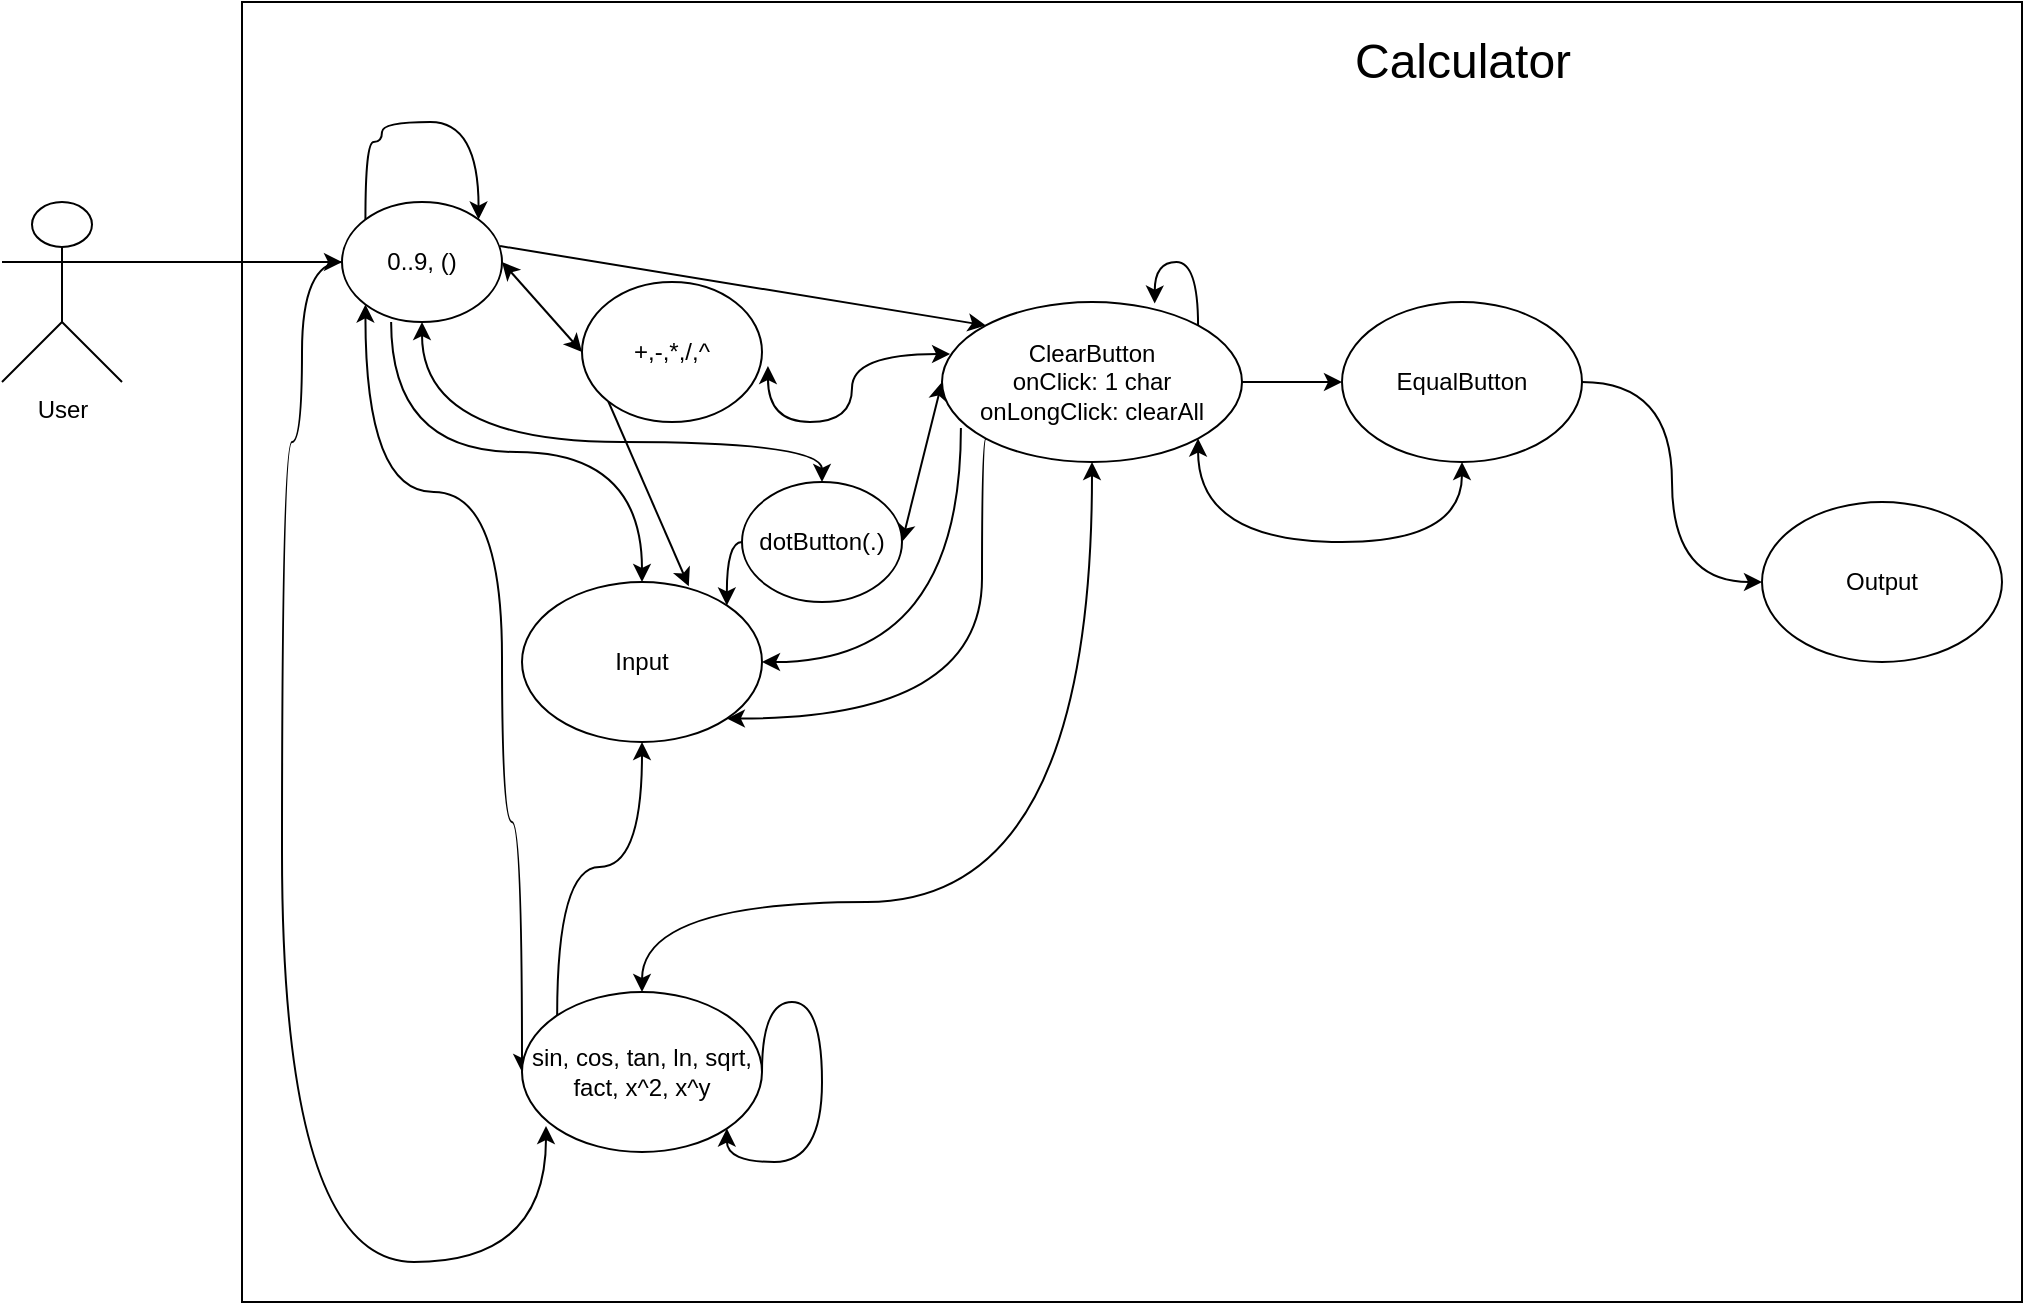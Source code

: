 <mxfile version="13.9.9" type="device"><diagram id="fXLWP4R7rOcsQ5AJ-3AJ" name="Страница 1"><mxGraphModel dx="2153" dy="806" grid="1" gridSize="10" guides="1" tooltips="1" connect="1" arrows="1" fold="1" page="1" pageScale="1" pageWidth="827" pageHeight="1169" math="0" shadow="0"><root><mxCell id="0"/><mxCell id="1" parent="0"/><mxCell id="d6usemVSbvOPSb74rokb-1" value="" style="rounded=0;whiteSpace=wrap;html=1;" vertex="1" parent="1"><mxGeometry x="100" y="50" width="890" height="650" as="geometry"/></mxCell><mxCell id="Ks6su3GohJgjEnYLvB1S-2" style="edgeStyle=orthogonalEdgeStyle;rounded=0;orthogonalLoop=1;jettySize=auto;html=1;exitX=1;exitY=0.333;exitDx=0;exitDy=0;exitPerimeter=0;curved=1;entryX=0;entryY=0.5;entryDx=0;entryDy=0;" parent="1" source="PZutm4gdHV88GidQaJvU-1" target="PZutm4gdHV88GidQaJvU-4" edge="1"><mxGeometry relative="1" as="geometry"><mxPoint x="160" y="210" as="targetPoint"/></mxGeometry></mxCell><mxCell id="PZutm4gdHV88GidQaJvU-1" value="User" style="shape=umlActor;verticalLabelPosition=bottom;verticalAlign=top;html=1;outlineConnect=0;" parent="1" vertex="1"><mxGeometry x="-20" y="150" width="60" height="90" as="geometry"/></mxCell><mxCell id="Ks6su3GohJgjEnYLvB1S-5" style="edgeStyle=orthogonalEdgeStyle;curved=1;rounded=0;orthogonalLoop=1;jettySize=auto;html=1;exitX=0.5;exitY=1;exitDx=0;exitDy=0;entryX=0.5;entryY=0;entryDx=0;entryDy=0;startArrow=classic;startFill=1;" parent="1" source="PZutm4gdHV88GidQaJvU-4" target="PZutm4gdHV88GidQaJvU-18" edge="1"><mxGeometry relative="1" as="geometry"><Array as="points"><mxPoint x="190" y="270"/><mxPoint x="390" y="270"/></Array></mxGeometry></mxCell><mxCell id="Ks6su3GohJgjEnYLvB1S-16" style="edgeStyle=orthogonalEdgeStyle;curved=1;rounded=0;orthogonalLoop=1;jettySize=auto;html=1;exitX=0;exitY=0.5;exitDx=0;exitDy=0;entryX=0.1;entryY=0.838;entryDx=0;entryDy=0;startArrow=none;startFill=0;entryPerimeter=0;" parent="1" source="PZutm4gdHV88GidQaJvU-4" target="Ks6su3GohJgjEnYLvB1S-8" edge="1"><mxGeometry relative="1" as="geometry"><Array as="points"><mxPoint x="130" y="180"/><mxPoint x="130" y="270"/><mxPoint x="120" y="270"/><mxPoint x="120" y="680"/><mxPoint x="252" y="680"/></Array><mxPoint x="600" y="600" as="targetPoint"/></mxGeometry></mxCell><mxCell id="XeQHU0FO3yndbCFJF4QE-10" style="edgeStyle=orthogonalEdgeStyle;curved=1;rounded=0;orthogonalLoop=1;jettySize=auto;html=1;exitX=0.307;exitY=1;exitDx=0;exitDy=0;entryX=0.5;entryY=0;entryDx=0;entryDy=0;exitPerimeter=0;" parent="1" source="PZutm4gdHV88GidQaJvU-4" target="XeQHU0FO3yndbCFJF4QE-7" edge="1"><mxGeometry relative="1" as="geometry"/></mxCell><mxCell id="PZutm4gdHV88GidQaJvU-4" value="0..9, ()" style="ellipse;whiteSpace=wrap;html=1;" parent="1" vertex="1"><mxGeometry x="150" y="150" width="80" height="60" as="geometry"/></mxCell><mxCell id="Ks6su3GohJgjEnYLvB1S-7" style="edgeStyle=none;rounded=0;orthogonalLoop=1;jettySize=auto;html=1;exitX=1;exitY=0.5;exitDx=0;exitDy=0;entryX=0;entryY=0.5;entryDx=0;entryDy=0;startArrow=classic;startFill=1;" parent="1" source="PZutm4gdHV88GidQaJvU-18" target="PZutm4gdHV88GidQaJvU-19" edge="1"><mxGeometry relative="1" as="geometry"/></mxCell><mxCell id="XeQHU0FO3yndbCFJF4QE-11" style="edgeStyle=orthogonalEdgeStyle;curved=1;rounded=0;orthogonalLoop=1;jettySize=auto;html=1;exitX=0;exitY=0.5;exitDx=0;exitDy=0;entryX=1;entryY=0;entryDx=0;entryDy=0;" parent="1" source="PZutm4gdHV88GidQaJvU-18" target="XeQHU0FO3yndbCFJF4QE-7" edge="1"><mxGeometry relative="1" as="geometry"/></mxCell><mxCell id="PZutm4gdHV88GidQaJvU-18" value="dotButton(.)" style="ellipse;whiteSpace=wrap;html=1;" parent="1" vertex="1"><mxGeometry x="350" y="290" width="80" height="60" as="geometry"/></mxCell><mxCell id="Ks6su3GohJgjEnYLvB1S-4" style="edgeStyle=orthogonalEdgeStyle;curved=1;rounded=0;orthogonalLoop=1;jettySize=auto;html=1;exitX=0.027;exitY=0.325;exitDx=0;exitDy=0;entryX=1.033;entryY=0.6;entryDx=0;entryDy=0;startArrow=classic;startFill=1;exitPerimeter=0;entryPerimeter=0;" parent="1" source="PZutm4gdHV88GidQaJvU-19" target="PZutm4gdHV88GidQaJvU-23" edge="1"><mxGeometry relative="1" as="geometry"><Array as="points"><mxPoint x="405" y="226"/><mxPoint x="405" y="260"/><mxPoint x="363" y="260"/></Array></mxGeometry></mxCell><mxCell id="Ks6su3GohJgjEnYLvB1S-10" style="edgeStyle=orthogonalEdgeStyle;curved=1;rounded=0;orthogonalLoop=1;jettySize=auto;html=1;exitX=0.5;exitY=1;exitDx=0;exitDy=0;entryX=0.5;entryY=0;entryDx=0;entryDy=0;startArrow=classic;startFill=1;" parent="1" source="PZutm4gdHV88GidQaJvU-19" target="Ks6su3GohJgjEnYLvB1S-8" edge="1"><mxGeometry relative="1" as="geometry"><Array as="points"><mxPoint x="525" y="500"/><mxPoint x="300" y="500"/></Array></mxGeometry></mxCell><mxCell id="Ks6su3GohJgjEnYLvB1S-14" style="edgeStyle=orthogonalEdgeStyle;curved=1;rounded=0;orthogonalLoop=1;jettySize=auto;html=1;exitX=1;exitY=0.5;exitDx=0;exitDy=0;entryX=0;entryY=0.5;entryDx=0;entryDy=0;startArrow=none;startFill=0;" parent="1" source="PZutm4gdHV88GidQaJvU-19" target="Ks6su3GohJgjEnYLvB1S-12" edge="1"><mxGeometry relative="1" as="geometry"/></mxCell><mxCell id="XeQHU0FO3yndbCFJF4QE-13" style="edgeStyle=orthogonalEdgeStyle;curved=1;rounded=0;orthogonalLoop=1;jettySize=auto;html=1;exitX=0;exitY=1;exitDx=0;exitDy=0;entryX=1;entryY=1;entryDx=0;entryDy=0;" parent="1" source="PZutm4gdHV88GidQaJvU-19" target="XeQHU0FO3yndbCFJF4QE-7" edge="1"><mxGeometry relative="1" as="geometry"><Array as="points"><mxPoint x="470" y="268"/><mxPoint x="470" y="408"/></Array></mxGeometry></mxCell><mxCell id="PZutm4gdHV88GidQaJvU-19" value="ClearButton&lt;br&gt;onClick: 1 char&lt;br&gt;onLongClick: clearAll" style="ellipse;whiteSpace=wrap;html=1;" parent="1" vertex="1"><mxGeometry x="450" y="200" width="150" height="80" as="geometry"/></mxCell><mxCell id="XeQHU0FO3yndbCFJF4QE-14" style="rounded=0;orthogonalLoop=1;jettySize=auto;html=1;exitX=0;exitY=1;exitDx=0;exitDy=0;entryX=0.695;entryY=0.026;entryDx=0;entryDy=0;entryPerimeter=0;" parent="1" source="PZutm4gdHV88GidQaJvU-23" target="XeQHU0FO3yndbCFJF4QE-7" edge="1"><mxGeometry relative="1" as="geometry"/></mxCell><mxCell id="PZutm4gdHV88GidQaJvU-23" value="+,-,*,/,^" style="ellipse;whiteSpace=wrap;html=1;" parent="1" vertex="1"><mxGeometry x="270" y="190" width="90" height="70" as="geometry"/></mxCell><mxCell id="PZutm4gdHV88GidQaJvU-29" value="" style="endArrow=classic;startArrow=classic;html=1;rounded=0;entryX=0;entryY=0.5;entryDx=0;entryDy=0;exitX=1;exitY=0.5;exitDx=0;exitDy=0;" parent="1" source="PZutm4gdHV88GidQaJvU-4" target="PZutm4gdHV88GidQaJvU-23" edge="1"><mxGeometry width="50" height="50" relative="1" as="geometry"><mxPoint x="620" y="430" as="sourcePoint"/><mxPoint x="670" y="380" as="targetPoint"/></mxGeometry></mxCell><mxCell id="PZutm4gdHV88GidQaJvU-34" value="" style="endArrow=classic;html=1;rounded=0;exitX=0.988;exitY=0.367;exitDx=0;exitDy=0;entryX=0;entryY=0;entryDx=0;entryDy=0;exitPerimeter=0;" parent="1" source="PZutm4gdHV88GidQaJvU-4" target="PZutm4gdHV88GidQaJvU-19" edge="1"><mxGeometry width="50" height="50" relative="1" as="geometry"><mxPoint x="420" y="400" as="sourcePoint"/><mxPoint x="480" y="390" as="targetPoint"/></mxGeometry></mxCell><mxCell id="Ks6su3GohJgjEnYLvB1S-11" style="edgeStyle=orthogonalEdgeStyle;curved=1;rounded=0;orthogonalLoop=1;jettySize=auto;html=1;exitX=0;exitY=0.5;exitDx=0;exitDy=0;entryX=0;entryY=1;entryDx=0;entryDy=0;startArrow=classic;startFill=1;" parent="1" source="Ks6su3GohJgjEnYLvB1S-8" target="PZutm4gdHV88GidQaJvU-4" edge="1"><mxGeometry relative="1" as="geometry"><Array as="points"><mxPoint x="240" y="460"/><mxPoint x="230" y="460"/><mxPoint x="230" y="295"/><mxPoint x="162" y="295"/></Array></mxGeometry></mxCell><mxCell id="XeQHU0FO3yndbCFJF4QE-12" style="edgeStyle=orthogonalEdgeStyle;curved=1;rounded=0;orthogonalLoop=1;jettySize=auto;html=1;exitX=0;exitY=0;exitDx=0;exitDy=0;entryX=0.5;entryY=1;entryDx=0;entryDy=0;" parent="1" source="Ks6su3GohJgjEnYLvB1S-8" target="XeQHU0FO3yndbCFJF4QE-7" edge="1"><mxGeometry relative="1" as="geometry"/></mxCell><mxCell id="Ks6su3GohJgjEnYLvB1S-8" value="sin, cos, tan, ln, sqrt, fact, x^2, x^y" style="ellipse;whiteSpace=wrap;html=1;" parent="1" vertex="1"><mxGeometry x="240" y="545" width="120" height="80" as="geometry"/></mxCell><mxCell id="Ks6su3GohJgjEnYLvB1S-22" style="edgeStyle=orthogonalEdgeStyle;curved=1;rounded=0;orthogonalLoop=1;jettySize=auto;html=1;exitX=1;exitY=0.5;exitDx=0;exitDy=0;entryX=0;entryY=0.5;entryDx=0;entryDy=0;startArrow=none;startFill=0;" parent="1" source="Ks6su3GohJgjEnYLvB1S-12" target="Ks6su3GohJgjEnYLvB1S-21" edge="1"><mxGeometry relative="1" as="geometry"/></mxCell><mxCell id="Ks6su3GohJgjEnYLvB1S-12" value="EqualButton" style="ellipse;whiteSpace=wrap;html=1;" parent="1" vertex="1"><mxGeometry x="650" y="200" width="120" height="80" as="geometry"/></mxCell><mxCell id="Ks6su3GohJgjEnYLvB1S-18" style="edgeStyle=orthogonalEdgeStyle;curved=1;rounded=0;orthogonalLoop=1;jettySize=auto;html=1;entryX=1;entryY=1;entryDx=0;entryDy=0;startArrow=none;startFill=0;" parent="1" target="PZutm4gdHV88GidQaJvU-19" edge="1"><mxGeometry relative="1" as="geometry"><Array as="points"><mxPoint x="578" y="320"/></Array><mxPoint x="650" y="320" as="sourcePoint"/></mxGeometry></mxCell><mxCell id="Ks6su3GohJgjEnYLvB1S-19" style="edgeStyle=orthogonalEdgeStyle;curved=1;rounded=0;orthogonalLoop=1;jettySize=auto;html=1;entryX=0.5;entryY=1;entryDx=0;entryDy=0;startArrow=none;startFill=0;" parent="1" target="Ks6su3GohJgjEnYLvB1S-12" edge="1"><mxGeometry relative="1" as="geometry"><mxPoint x="650" y="320" as="sourcePoint"/><Array as="points"><mxPoint x="710" y="320"/></Array></mxGeometry></mxCell><mxCell id="Ks6su3GohJgjEnYLvB1S-21" value="Output" style="ellipse;whiteSpace=wrap;html=1;" parent="1" vertex="1"><mxGeometry x="860" y="300" width="120" height="80" as="geometry"/></mxCell><mxCell id="XeQHU0FO3yndbCFJF4QE-3" style="edgeStyle=orthogonalEdgeStyle;curved=1;rounded=0;orthogonalLoop=1;jettySize=auto;html=1;exitX=0;exitY=0;exitDx=0;exitDy=0;entryX=1;entryY=0;entryDx=0;entryDy=0;" parent="1" source="PZutm4gdHV88GidQaJvU-4" target="PZutm4gdHV88GidQaJvU-4" edge="1"><mxGeometry relative="1" as="geometry"><Array as="points"><mxPoint x="162" y="120"/><mxPoint x="170" y="120"/><mxPoint x="170" y="110"/><mxPoint x="218" y="110"/></Array></mxGeometry></mxCell><mxCell id="XeQHU0FO3yndbCFJF4QE-4" style="edgeStyle=orthogonalEdgeStyle;curved=1;rounded=0;orthogonalLoop=1;jettySize=auto;html=1;exitX=1;exitY=0.5;exitDx=0;exitDy=0;entryX=1;entryY=1;entryDx=0;entryDy=0;" parent="1" source="Ks6su3GohJgjEnYLvB1S-8" target="Ks6su3GohJgjEnYLvB1S-8" edge="1"><mxGeometry relative="1" as="geometry"><Array as="points"><mxPoint x="360" y="550"/><mxPoint x="390" y="550"/><mxPoint x="390" y="630"/><mxPoint x="342" y="630"/></Array></mxGeometry></mxCell><mxCell id="XeQHU0FO3yndbCFJF4QE-5" style="edgeStyle=orthogonalEdgeStyle;curved=1;rounded=0;orthogonalLoop=1;jettySize=auto;html=1;exitX=1;exitY=0;exitDx=0;exitDy=0;entryX=0.709;entryY=0.01;entryDx=0;entryDy=0;entryPerimeter=0;" parent="1" source="PZutm4gdHV88GidQaJvU-19" target="PZutm4gdHV88GidQaJvU-19" edge="1"><mxGeometry relative="1" as="geometry"><Array as="points"><mxPoint x="578" y="180"/><mxPoint x="556" y="180"/></Array></mxGeometry></mxCell><mxCell id="XeQHU0FO3yndbCFJF4QE-16" style="edgeStyle=orthogonalEdgeStyle;rounded=0;orthogonalLoop=1;jettySize=auto;html=1;exitX=1;exitY=0.5;exitDx=0;exitDy=0;entryX=0.063;entryY=0.788;entryDx=0;entryDy=0;entryPerimeter=0;curved=1;endArrow=none;endFill=0;startArrow=classic;startFill=1;" parent="1" source="XeQHU0FO3yndbCFJF4QE-7" target="PZutm4gdHV88GidQaJvU-19" edge="1"><mxGeometry relative="1" as="geometry"/></mxCell><mxCell id="XeQHU0FO3yndbCFJF4QE-7" value="Input" style="ellipse;whiteSpace=wrap;html=1;" parent="1" vertex="1"><mxGeometry x="240" y="340" width="120" height="80" as="geometry"/></mxCell><mxCell id="d6usemVSbvOPSb74rokb-2" value="&lt;font style=&quot;font-size: 24px&quot;&gt;Calculator&lt;/font&gt;" style="text;html=1;resizable=0;autosize=1;align=center;verticalAlign=middle;points=[];fillColor=none;strokeColor=none;rounded=0;" vertex="1" parent="1"><mxGeometry x="650" y="70" width="120" height="20" as="geometry"/></mxCell></root></mxGraphModel></diagram></mxfile>